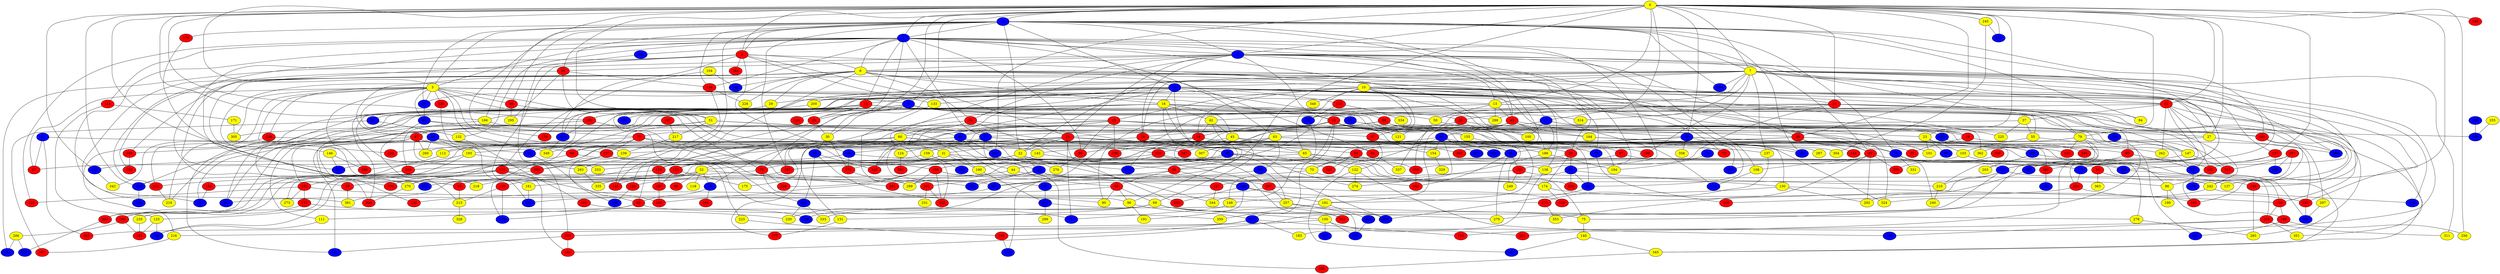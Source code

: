 graph {
0 [style = filled fillcolor = yellow];
1 [style = filled fillcolor = blue];
2 [style = filled fillcolor = blue];
3 [style = filled fillcolor = blue];
4 [style = filled fillcolor = red];
5 [style = filled fillcolor = yellow];
6 [style = filled fillcolor = yellow];
7 [style = filled fillcolor = yellow];
8 [style = filled fillcolor = blue];
9 [style = filled fillcolor = blue];
10 [style = filled fillcolor = yellow];
11 [style = filled fillcolor = red];
12 [style = filled fillcolor = red];
13 [style = filled fillcolor = yellow];
14 [style = filled fillcolor = red];
15 [style = filled fillcolor = red];
16 [style = filled fillcolor = yellow];
17 [style = filled fillcolor = blue];
18 [style = filled fillcolor = red];
19 [style = filled fillcolor = red];
20 [style = filled fillcolor = blue];
21 [style = filled fillcolor = red];
22 [style = filled fillcolor = yellow];
23 [style = filled fillcolor = yellow];
24 [style = filled fillcolor = red];
25 [style = filled fillcolor = red];
26 [style = filled fillcolor = red];
27 [style = filled fillcolor = yellow];
28 [style = filled fillcolor = red];
29 [style = filled fillcolor = yellow];
30 [style = filled fillcolor = yellow];
31 [style = filled fillcolor = yellow];
32 [style = filled fillcolor = yellow];
33 [style = filled fillcolor = blue];
34 [style = filled fillcolor = red];
35 [style = filled fillcolor = red];
36 [style = filled fillcolor = red];
37 [style = filled fillcolor = yellow];
38 [style = filled fillcolor = red];
39 [style = filled fillcolor = red];
40 [style = filled fillcolor = blue];
41 [style = filled fillcolor = blue];
42 [style = filled fillcolor = yellow];
43 [style = filled fillcolor = red];
44 [style = filled fillcolor = yellow];
45 [style = filled fillcolor = yellow];
46 [style = filled fillcolor = red];
47 [style = filled fillcolor = red];
48 [style = filled fillcolor = blue];
49 [style = filled fillcolor = blue];
50 [style = filled fillcolor = yellow];
51 [style = filled fillcolor = yellow];
52 [style = filled fillcolor = blue];
53 [style = filled fillcolor = blue];
54 [style = filled fillcolor = red];
55 [style = filled fillcolor = yellow];
56 [style = filled fillcolor = red];
57 [style = filled fillcolor = blue];
58 [style = filled fillcolor = red];
59 [style = filled fillcolor = red];
60 [style = filled fillcolor = yellow];
61 [style = filled fillcolor = red];
62 [style = filled fillcolor = blue];
63 [style = filled fillcolor = yellow];
64 [style = filled fillcolor = blue];
65 [style = filled fillcolor = yellow];
66 [style = filled fillcolor = red];
67 [style = filled fillcolor = red];
68 [style = filled fillcolor = blue];
69 [style = filled fillcolor = yellow];
70 [style = filled fillcolor = yellow];
71 [style = filled fillcolor = blue];
72 [style = filled fillcolor = red];
73 [style = filled fillcolor = red];
74 [style = filled fillcolor = blue];
75 [style = filled fillcolor = yellow];
76 [style = filled fillcolor = red];
77 [style = filled fillcolor = blue];
78 [style = filled fillcolor = blue];
79 [style = filled fillcolor = yellow];
80 [style = filled fillcolor = red];
81 [style = filled fillcolor = blue];
82 [style = filled fillcolor = red];
83 [style = filled fillcolor = blue];
84 [style = filled fillcolor = red];
85 [style = filled fillcolor = blue];
86 [style = filled fillcolor = yellow];
87 [style = filled fillcolor = red];
88 [style = filled fillcolor = red];
89 [style = filled fillcolor = red];
90 [style = filled fillcolor = yellow];
91 [style = filled fillcolor = blue];
92 [style = filled fillcolor = red];
93 [style = filled fillcolor = red];
94 [style = filled fillcolor = yellow];
95 [style = filled fillcolor = red];
96 [style = filled fillcolor = yellow];
97 [style = filled fillcolor = red];
98 [style = filled fillcolor = blue];
99 [style = filled fillcolor = blue];
100 [style = filled fillcolor = yellow];
101 [style = filled fillcolor = yellow];
102 [style = filled fillcolor = blue];
103 [style = filled fillcolor = yellow];
104 [style = filled fillcolor = yellow];
105 [style = filled fillcolor = blue];
106 [style = filled fillcolor = red];
107 [style = filled fillcolor = red];
108 [style = filled fillcolor = yellow];
109 [style = filled fillcolor = red];
110 [style = filled fillcolor = red];
111 [style = filled fillcolor = yellow];
112 [style = filled fillcolor = yellow];
113 [style = filled fillcolor = blue];
114 [style = filled fillcolor = red];
115 [style = filled fillcolor = red];
116 [style = filled fillcolor = blue];
117 [style = filled fillcolor = blue];
118 [style = filled fillcolor = yellow];
119 [style = filled fillcolor = red];
120 [style = filled fillcolor = red];
121 [style = filled fillcolor = yellow];
122 [style = filled fillcolor = yellow];
123 [style = filled fillcolor = red];
124 [style = filled fillcolor = yellow];
125 [style = filled fillcolor = yellow];
126 [style = filled fillcolor = red];
127 [style = filled fillcolor = red];
128 [style = filled fillcolor = red];
129 [style = filled fillcolor = red];
130 [style = filled fillcolor = yellow];
131 [style = filled fillcolor = yellow];
132 [style = filled fillcolor = yellow];
133 [style = filled fillcolor = yellow];
134 [style = filled fillcolor = red];
135 [style = filled fillcolor = red];
136 [style = filled fillcolor = red];
137 [style = filled fillcolor = yellow];
138 [style = filled fillcolor = yellow];
139 [style = filled fillcolor = red];
140 [style = filled fillcolor = yellow];
141 [style = filled fillcolor = blue];
142 [style = filled fillcolor = blue];
143 [style = filled fillcolor = yellow];
144 [style = filled fillcolor = red];
145 [style = filled fillcolor = red];
146 [style = filled fillcolor = yellow];
147 [style = filled fillcolor = yellow];
148 [style = filled fillcolor = blue];
149 [style = filled fillcolor = yellow];
150 [style = filled fillcolor = yellow];
151 [style = filled fillcolor = blue];
152 [style = filled fillcolor = red];
153 [style = filled fillcolor = red];
154 [style = filled fillcolor = yellow];
155 [style = filled fillcolor = yellow];
156 [style = filled fillcolor = red];
157 [style = filled fillcolor = red];
158 [style = filled fillcolor = red];
159 [style = filled fillcolor = yellow];
160 [style = filled fillcolor = red];
161 [style = filled fillcolor = yellow];
162 [style = filled fillcolor = red];
163 [style = filled fillcolor = red];
164 [style = filled fillcolor = yellow];
165 [style = filled fillcolor = blue];
166 [style = filled fillcolor = yellow];
167 [style = filled fillcolor = blue];
168 [style = filled fillcolor = blue];
169 [style = filled fillcolor = blue];
170 [style = filled fillcolor = blue];
171 [style = filled fillcolor = yellow];
172 [style = filled fillcolor = blue];
173 [style = filled fillcolor = red];
174 [style = filled fillcolor = yellow];
175 [style = filled fillcolor = yellow];
176 [style = filled fillcolor = red];
177 [style = filled fillcolor = blue];
178 [style = filled fillcolor = red];
179 [style = filled fillcolor = blue];
180 [style = filled fillcolor = red];
181 [style = filled fillcolor = yellow];
182 [style = filled fillcolor = blue];
183 [style = filled fillcolor = yellow];
184 [style = filled fillcolor = red];
185 [style = filled fillcolor = red];
186 [style = filled fillcolor = red];
187 [style = filled fillcolor = red];
188 [style = filled fillcolor = yellow];
189 [style = filled fillcolor = red];
190 [style = filled fillcolor = yellow];
191 [style = filled fillcolor = yellow];
192 [style = filled fillcolor = red];
193 [style = filled fillcolor = yellow];
194 [style = filled fillcolor = yellow];
195 [style = filled fillcolor = red];
196 [style = filled fillcolor = red];
197 [style = filled fillcolor = blue];
198 [style = filled fillcolor = red];
199 [style = filled fillcolor = yellow];
200 [style = filled fillcolor = yellow];
201 [style = filled fillcolor = red];
202 [style = filled fillcolor = red];
203 [style = filled fillcolor = yellow];
204 [style = filled fillcolor = red];
205 [style = filled fillcolor = blue];
206 [style = filled fillcolor = yellow];
207 [style = filled fillcolor = red];
208 [style = filled fillcolor = red];
209 [style = filled fillcolor = blue];
210 [style = filled fillcolor = yellow];
211 [style = filled fillcolor = blue];
212 [style = filled fillcolor = red];
213 [style = filled fillcolor = blue];
214 [style = filled fillcolor = blue];
215 [style = filled fillcolor = yellow];
216 [style = filled fillcolor = yellow];
217 [style = filled fillcolor = yellow];
218 [style = filled fillcolor = yellow];
219 [style = filled fillcolor = yellow];
220 [style = filled fillcolor = red];
221 [style = filled fillcolor = blue];
222 [style = filled fillcolor = red];
223 [style = filled fillcolor = yellow];
224 [style = filled fillcolor = red];
225 [style = filled fillcolor = yellow];
226 [style = filled fillcolor = yellow];
227 [style = filled fillcolor = red];
228 [style = filled fillcolor = red];
229 [style = filled fillcolor = red];
230 [style = filled fillcolor = yellow];
231 [style = filled fillcolor = yellow];
232 [style = filled fillcolor = blue];
233 [style = filled fillcolor = red];
234 [style = filled fillcolor = red];
235 [style = filled fillcolor = yellow];
236 [style = filled fillcolor = red];
237 [style = filled fillcolor = yellow];
238 [style = filled fillcolor = red];
239 [style = filled fillcolor = yellow];
240 [style = filled fillcolor = yellow];
241 [style = filled fillcolor = red];
242 [style = filled fillcolor = yellow];
243 [style = filled fillcolor = red];
244 [style = filled fillcolor = red];
245 [style = filled fillcolor = yellow];
246 [style = filled fillcolor = red];
247 [style = filled fillcolor = red];
248 [style = filled fillcolor = blue];
249 [style = filled fillcolor = yellow];
250 [style = filled fillcolor = red];
251 [style = filled fillcolor = blue];
252 [style = filled fillcolor = red];
253 [style = filled fillcolor = yellow];
254 [style = filled fillcolor = blue];
255 [style = filled fillcolor = yellow];
256 [style = filled fillcolor = yellow];
257 [style = filled fillcolor = yellow];
258 [style = filled fillcolor = red];
259 [style = filled fillcolor = blue];
260 [style = filled fillcolor = yellow];
261 [style = filled fillcolor = blue];
262 [style = filled fillcolor = yellow];
263 [style = filled fillcolor = blue];
264 [style = filled fillcolor = blue];
265 [style = filled fillcolor = red];
266 [style = filled fillcolor = red];
267 [style = filled fillcolor = red];
268 [style = filled fillcolor = red];
269 [style = filled fillcolor = blue];
270 [style = filled fillcolor = yellow];
271 [style = filled fillcolor = blue];
272 [style = filled fillcolor = red];
273 [style = filled fillcolor = yellow];
274 [style = filled fillcolor = yellow];
275 [style = filled fillcolor = red];
276 [style = filled fillcolor = yellow];
277 [style = filled fillcolor = red];
278 [style = filled fillcolor = yellow];
279 [style = filled fillcolor = yellow];
280 [style = filled fillcolor = blue];
281 [style = filled fillcolor = blue];
282 [style = filled fillcolor = blue];
283 [style = filled fillcolor = yellow];
284 [style = filled fillcolor = blue];
285 [style = filled fillcolor = blue];
286 [style = filled fillcolor = red];
287 [style = filled fillcolor = yellow];
288 [style = filled fillcolor = yellow];
289 [style = filled fillcolor = yellow];
290 [style = filled fillcolor = red];
291 [style = filled fillcolor = red];
292 [style = filled fillcolor = yellow];
293 [style = filled fillcolor = yellow];
294 [style = filled fillcolor = red];
295 [style = filled fillcolor = yellow];
296 [style = filled fillcolor = red];
297 [style = filled fillcolor = yellow];
298 [style = filled fillcolor = blue];
299 [style = filled fillcolor = yellow];
300 [style = filled fillcolor = blue];
301 [style = filled fillcolor = blue];
302 [style = filled fillcolor = blue];
303 [style = filled fillcolor = blue];
304 [style = filled fillcolor = yellow];
305 [style = filled fillcolor = yellow];
306 [style = filled fillcolor = red];
307 [style = filled fillcolor = yellow];
308 [style = filled fillcolor = blue];
309 [style = filled fillcolor = red];
310 [style = filled fillcolor = red];
311 [style = filled fillcolor = yellow];
312 [style = filled fillcolor = red];
313 [style = filled fillcolor = blue];
314 [style = filled fillcolor = yellow];
315 [style = filled fillcolor = blue];
316 [style = filled fillcolor = red];
317 [style = filled fillcolor = blue];
318 [style = filled fillcolor = red];
319 [style = filled fillcolor = blue];
320 [style = filled fillcolor = red];
321 [style = filled fillcolor = blue];
322 [style = filled fillcolor = red];
323 [style = filled fillcolor = blue];
324 [style = filled fillcolor = yellow];
325 [style = filled fillcolor = red];
326 [style = filled fillcolor = blue];
327 [style = filled fillcolor = blue];
328 [style = filled fillcolor = yellow];
329 [style = filled fillcolor = yellow];
330 [style = filled fillcolor = blue];
331 [style = filled fillcolor = yellow];
332 [style = filled fillcolor = blue];
333 [style = filled fillcolor = yellow];
334 [style = filled fillcolor = yellow];
335 [style = filled fillcolor = yellow];
336 [style = filled fillcolor = blue];
337 [style = filled fillcolor = yellow];
338 [style = filled fillcolor = blue];
339 [style = filled fillcolor = red];
340 [style = filled fillcolor = red];
341 [style = filled fillcolor = red];
342 [style = filled fillcolor = red];
343 [style = filled fillcolor = yellow];
344 [style = filled fillcolor = yellow];
345 [style = filled fillcolor = yellow];
346 [style = filled fillcolor = blue];
347 [style = filled fillcolor = red];
348 [style = filled fillcolor = yellow];
349 [style = filled fillcolor = yellow];
350 [style = filled fillcolor = blue];
351 [style = filled fillcolor = yellow];
352 [style = filled fillcolor = blue];
353 [style = filled fillcolor = yellow];
354 [style = filled fillcolor = blue];
355 [style = filled fillcolor = red];
356 [style = filled fillcolor = blue];
357 [style = filled fillcolor = blue];
358 [style = filled fillcolor = yellow];
359 [style = filled fillcolor = yellow];
360 [style = filled fillcolor = red];
361 [style = filled fillcolor = yellow];
362 [style = filled fillcolor = yellow];
363 [style = filled fillcolor = yellow];
364 [style = filled fillcolor = red];
0 -- 5;
0 -- 7;
0 -- 9;
0 -- 12;
0 -- 13;
0 -- 14;
0 -- 17;
0 -- 23;
0 -- 27;
0 -- 36;
0 -- 38;
0 -- 48;
0 -- 73;
0 -- 76;
0 -- 79;
0 -- 83;
0 -- 86;
0 -- 4;
0 -- 3;
0 -- 2;
0 -- 1;
0 -- 148;
0 -- 157;
0 -- 166;
0 -- 180;
0 -- 245;
0 -- 256;
0 -- 281;
0 -- 291;
0 -- 306;
0 -- 313;
0 -- 340;
1 -- 2;
1 -- 3;
1 -- 4;
1 -- 5;
1 -- 7;
1 -- 8;
1 -- 20;
1 -- 22;
1 -- 46;
1 -- 51;
1 -- 74;
1 -- 94;
1 -- 113;
1 -- 134;
1 -- 139;
1 -- 145;
1 -- 163;
1 -- 166;
1 -- 176;
1 -- 179;
1 -- 185;
1 -- 261;
1 -- 284;
2 -- 3;
2 -- 5;
2 -- 6;
2 -- 11;
2 -- 25;
2 -- 43;
2 -- 57;
2 -- 63;
2 -- 80;
2 -- 85;
2 -- 89;
2 -- 100;
2 -- 102;
2 -- 108;
2 -- 114;
2 -- 132;
2 -- 134;
2 -- 233;
2 -- 270;
2 -- 361;
3 -- 6;
3 -- 13;
3 -- 18;
3 -- 21;
3 -- 24;
3 -- 28;
3 -- 34;
3 -- 36;
3 -- 38;
3 -- 79;
3 -- 109;
3 -- 141;
3 -- 157;
3 -- 211;
3 -- 325;
4 -- 6;
4 -- 34;
4 -- 49;
4 -- 77;
4 -- 133;
4 -- 161;
4 -- 221;
4 -- 258;
4 -- 315;
4 -- 364;
5 -- 9;
5 -- 13;
5 -- 20;
5 -- 31;
5 -- 33;
5 -- 46;
5 -- 48;
5 -- 67;
5 -- 68;
5 -- 76;
5 -- 91;
5 -- 127;
5 -- 136;
5 -- 222;
5 -- 228;
5 -- 239;
5 -- 266;
5 -- 305;
5 -- 357;
6 -- 10;
6 -- 12;
6 -- 16;
6 -- 20;
6 -- 21;
6 -- 29;
6 -- 47;
6 -- 84;
6 -- 101;
6 -- 145;
6 -- 146;
6 -- 160;
6 -- 212;
6 -- 216;
6 -- 225;
6 -- 226;
6 -- 252;
6 -- 346;
6 -- 362;
7 -- 8;
7 -- 10;
7 -- 12;
7 -- 22;
7 -- 24;
7 -- 27;
7 -- 93;
7 -- 106;
7 -- 153;
7 -- 189;
7 -- 224;
7 -- 237;
7 -- 248;
7 -- 264;
7 -- 284;
7 -- 288;
7 -- 311;
7 -- 315;
7 -- 337;
8 -- 16;
8 -- 17;
8 -- 19;
8 -- 25;
8 -- 30;
8 -- 58;
8 -- 72;
8 -- 78;
8 -- 79;
8 -- 81;
8 -- 89;
8 -- 96;
8 -- 115;
8 -- 133;
8 -- 172;
8 -- 178;
8 -- 200;
8 -- 246;
8 -- 251;
8 -- 283;
9 -- 15;
9 -- 30;
9 -- 32;
9 -- 39;
9 -- 50;
9 -- 109;
9 -- 155;
9 -- 170;
9 -- 214;
9 -- 219;
9 -- 288;
9 -- 309;
9 -- 314;
10 -- 11;
10 -- 14;
10 -- 15;
10 -- 29;
10 -- 43;
10 -- 54;
10 -- 65;
10 -- 97;
10 -- 100;
10 -- 121;
10 -- 138;
10 -- 158;
10 -- 180;
10 -- 200;
10 -- 242;
10 -- 254;
10 -- 268;
10 -- 348;
11 -- 18;
11 -- 25;
11 -- 33;
11 -- 52;
11 -- 55;
11 -- 95;
11 -- 120;
11 -- 180;
11 -- 212;
11 -- 332;
12 -- 37;
12 -- 42;
12 -- 113;
12 -- 195;
12 -- 262;
12 -- 327;
12 -- 351;
13 -- 43;
13 -- 50;
13 -- 90;
13 -- 147;
13 -- 162;
13 -- 232;
13 -- 259;
13 -- 288;
14 -- 26;
14 -- 44;
14 -- 94;
14 -- 137;
14 -- 138;
14 -- 264;
14 -- 314;
14 -- 345;
15 -- 19;
15 -- 27;
15 -- 38;
15 -- 60;
15 -- 64;
15 -- 80;
15 -- 97;
15 -- 236;
15 -- 305;
15 -- 323;
16 -- 26;
16 -- 42;
16 -- 45;
16 -- 47;
16 -- 56;
16 -- 184;
16 -- 239;
16 -- 249;
16 -- 274;
16 -- 321;
16 -- 349;
17 -- 19;
17 -- 57;
17 -- 100;
17 -- 116;
17 -- 188;
18 -- 21;
18 -- 23;
18 -- 24;
18 -- 35;
18 -- 54;
18 -- 56;
18 -- 74;
18 -- 75;
18 -- 98;
18 -- 117;
18 -- 121;
18 -- 130;
18 -- 131;
18 -- 141;
18 -- 154;
18 -- 169;
18 -- 185;
18 -- 313;
18 -- 327;
19 -- 35;
19 -- 252;
20 -- 91;
21 -- 22;
21 -- 28;
21 -- 31;
21 -- 61;
21 -- 159;
21 -- 177;
21 -- 184;
21 -- 238;
21 -- 296;
22 -- 32;
22 -- 56;
22 -- 67;
22 -- 75;
22 -- 151;
23 -- 99;
23 -- 101;
23 -- 103;
23 -- 147;
24 -- 40;
24 -- 72;
24 -- 193;
25 -- 30;
25 -- 129;
26 -- 73;
26 -- 109;
26 -- 181;
27 -- 264;
27 -- 362;
28 -- 85;
28 -- 174;
28 -- 361;
29 -- 166;
30 -- 62;
30 -- 272;
31 -- 44;
31 -- 76;
31 -- 110;
31 -- 169;
31 -- 190;
31 -- 268;
32 -- 39;
32 -- 78;
32 -- 92;
32 -- 93;
32 -- 118;
32 -- 145;
32 -- 291;
32 -- 354;
33 -- 47;
33 -- 300;
34 -- 60;
34 -- 65;
34 -- 119;
34 -- 312;
36 -- 51;
36 -- 134;
36 -- 295;
36 -- 354;
37 -- 55;
37 -- 63;
37 -- 225;
38 -- 84;
38 -- 89;
38 -- 98;
38 -- 144;
38 -- 262;
39 -- 361;
40 -- 59;
40 -- 185;
40 -- 198;
40 -- 272;
40 -- 303;
40 -- 310;
41 -- 67;
41 -- 143;
41 -- 322;
42 -- 45;
42 -- 54;
42 -- 69;
43 -- 53;
43 -- 64;
43 -- 164;
43 -- 181;
43 -- 188;
43 -- 202;
44 -- 86;
44 -- 129;
45 -- 49;
45 -- 65;
45 -- 123;
45 -- 194;
45 -- 236;
46 -- 198;
46 -- 295;
47 -- 81;
47 -- 111;
47 -- 160;
47 -- 234;
47 -- 253;
47 -- 260;
47 -- 278;
48 -- 61;
48 -- 86;
48 -- 95;
48 -- 105;
48 -- 112;
48 -- 125;
48 -- 338;
48 -- 358;
49 -- 148;
49 -- 179;
49 -- 272;
50 -- 208;
50 -- 324;
51 -- 64;
51 -- 88;
51 -- 128;
51 -- 217;
51 -- 357;
52 -- 132;
52 -- 347;
53 -- 70;
53 -- 74;
53 -- 149;
53 -- 154;
53 -- 213;
53 -- 274;
53 -- 324;
53 -- 352;
54 -- 70;
54 -- 80;
54 -- 88;
54 -- 261;
55 -- 103;
55 -- 302;
56 -- 66;
56 -- 161;
56 -- 168;
57 -- 66;
57 -- 98;
57 -- 124;
57 -- 222;
57 -- 246;
57 -- 277;
57 -- 304;
57 -- 344;
58 -- 143;
58 -- 164;
58 -- 182;
58 -- 190;
59 -- 189;
59 -- 363;
60 -- 82;
60 -- 105;
60 -- 110;
60 -- 190;
60 -- 260;
61 -- 70;
61 -- 208;
61 -- 310;
62 -- 90;
62 -- 205;
62 -- 246;
63 -- 87;
63 -- 106;
63 -- 128;
63 -- 165;
63 -- 192;
63 -- 307;
64 -- 83;
64 -- 126;
64 -- 151;
64 -- 175;
64 -- 267;
65 -- 119;
65 -- 122;
65 -- 204;
65 -- 339;
66 -- 69;
66 -- 90;
66 -- 96;
66 -- 220;
68 -- 77;
68 -- 84;
68 -- 88;
68 -- 152;
68 -- 193;
68 -- 220;
68 -- 237;
68 -- 260;
68 -- 321;
69 -- 75;
69 -- 131;
69 -- 150;
69 -- 234;
69 -- 269;
69 -- 279;
69 -- 312;
69 -- 333;
70 -- 174;
70 -- 230;
71 -- 194;
73 -- 112;
73 -- 127;
73 -- 167;
73 -- 210;
73 -- 270;
74 -- 113;
74 -- 240;
74 -- 331;
75 -- 140;
76 -- 96;
76 -- 218;
76 -- 229;
77 -- 318;
78 -- 82;
78 -- 244;
79 -- 123;
79 -- 203;
79 -- 229;
79 -- 267;
79 -- 279;
79 -- 316;
80 -- 276;
81 -- 82;
82 -- 111;
82 -- 170;
82 -- 359;
83 -- 276;
84 -- 337;
85 -- 130;
85 -- 141;
85 -- 167;
85 -- 339;
86 -- 196;
86 -- 199;
87 -- 169;
87 -- 254;
88 -- 223;
88 -- 273;
89 -- 108;
89 -- 158;
89 -- 286;
89 -- 292;
89 -- 338;
89 -- 353;
91 -- 155;
91 -- 178;
91 -- 215;
93 -- 215;
95 -- 282;
95 -- 327;
96 -- 117;
96 -- 191;
97 -- 122;
97 -- 163;
98 -- 139;
98 -- 279;
98 -- 342;
102 -- 290;
103 -- 208;
103 -- 326;
104 -- 135;
104 -- 346;
105 -- 162;
105 -- 203;
107 -- 217;
108 -- 172;
109 -- 242;
109 -- 297;
110 -- 156;
110 -- 175;
110 -- 187;
111 -- 142;
112 -- 234;
113 -- 137;
113 -- 210;
113 -- 320;
113 -- 341;
114 -- 125;
114 -- 171;
115 -- 232;
115 -- 334;
116 -- 147;
117 -- 153;
117 -- 183;
117 -- 243;
117 -- 322;
119 -- 142;
119 -- 187;
122 -- 197;
122 -- 274;
122 -- 285;
124 -- 360;
125 -- 142;
125 -- 241;
126 -- 170;
126 -- 215;
127 -- 135;
127 -- 174;
127 -- 177;
127 -- 268;
128 -- 138;
128 -- 247;
128 -- 253;
128 -- 289;
129 -- 356;
130 -- 149;
130 -- 158;
130 -- 292;
131 -- 277;
132 -- 265;
133 -- 201;
134 -- 226;
134 -- 293;
135 -- 152;
135 -- 192;
135 -- 212;
135 -- 247;
135 -- 306;
135 -- 313;
135 -- 341;
136 -- 319;
138 -- 183;
139 -- 210;
139 -- 249;
139 -- 251;
140 -- 197;
140 -- 345;
141 -- 303;
143 -- 184;
143 -- 254;
146 -- 221;
146 -- 266;
147 -- 282;
147 -- 316;
148 -- 343;
149 -- 177;
150 -- 202;
150 -- 216;
150 -- 271;
150 -- 317;
151 -- 201;
151 -- 227;
151 -- 242;
151 -- 323;
152 -- 173;
152 -- 233;
152 -- 257;
152 -- 273;
154 -- 329;
155 -- 188;
156 -- 357;
157 -- 162;
157 -- 179;
157 -- 308;
158 -- 196;
158 -- 204;
159 -- 221;
159 -- 280;
160 -- 258;
161 -- 319;
162 -- 195;
164 -- 261;
164 -- 287;
165 -- 251;
165 -- 257;
166 -- 219;
166 -- 355;
167 -- 263;
168 -- 181;
168 -- 191;
168 -- 238;
168 -- 275;
171 -- 305;
173 -- 186;
173 -- 230;
174 -- 195;
174 -- 320;
176 -- 218;
179 -- 224;
180 -- 205;
180 -- 315;
180 -- 332;
181 -- 209;
181 -- 359;
182 -- 294;
184 -- 186;
185 -- 335;
186 -- 206;
186 -- 241;
187 -- 192;
188 -- 194;
188 -- 227;
189 -- 283;
190 -- 263;
193 -- 235;
193 -- 266;
193 -- 293;
196 -- 256;
196 -- 302;
198 -- 289;
198 -- 325;
198 -- 342;
200 -- 309;
201 -- 231;
201 -- 325;
204 -- 285;
204 -- 290;
204 -- 311;
204 -- 351;
205 -- 230;
205 -- 333;
206 -- 211;
206 -- 301;
207 -- 296;
207 -- 308;
207 -- 316;
207 -- 330;
208 -- 342;
209 -- 271;
210 -- 240;
212 -- 219;
215 -- 328;
216 -- 347;
217 -- 239;
223 -- 243;
224 -- 252;
224 -- 318;
227 -- 344;
228 -- 343;
228 -- 349;
232 -- 344;
234 -- 301;
235 -- 241;
237 -- 275;
239 -- 356;
242 -- 248;
242 -- 324;
243 -- 259;
245 -- 281;
245 -- 304;
247 -- 257;
247 -- 320;
247 -- 332;
250 -- 286;
251 -- 319;
252 -- 326;
254 -- 345;
255 -- 300;
257 -- 271;
257 -- 278;
263 -- 299;
263 -- 303;
265 -- 269;
268 -- 270;
270 -- 309;
272 -- 289;
275 -- 353;
278 -- 283;
282 -- 292;
290 -- 321;
290 -- 341;
293 -- 335;
296 -- 350;
297 -- 326;
298 -- 300;
313 -- 336;
315 -- 349;
327 -- 330;
345 -- 355;
}
